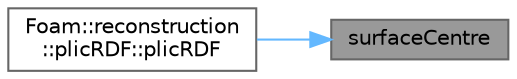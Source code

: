 digraph "surfaceCentre"
{
 // LATEX_PDF_SIZE
  bgcolor="transparent";
  edge [fontname=Helvetica,fontsize=10,labelfontname=Helvetica,labelfontsize=10];
  node [fontname=Helvetica,fontsize=10,shape=box,height=0.2,width=0.4];
  rankdir="RL";
  Node1 [id="Node000001",label="surfaceCentre",height=0.2,width=0.4,color="gray40", fillcolor="grey60", style="filled", fontcolor="black",tooltip=" "];
  Node1 -> Node2 [id="edge1_Node000001_Node000002",dir="back",color="steelblue1",style="solid",tooltip=" "];
  Node2 [id="Node000002",label="Foam::reconstruction\l::plicRDF::plicRDF",height=0.2,width=0.4,color="grey40", fillcolor="white", style="filled",URL="$classFoam_1_1reconstruction_1_1plicRDF.html#a4b5a32acb63ead8ca57c4459f65f784a",tooltip=" "];
}
